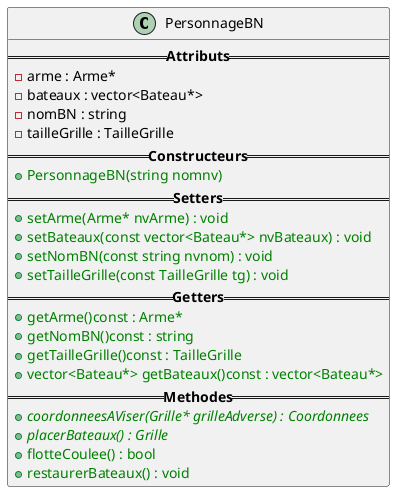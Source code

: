 @startuml
class PersonnageBN{
    ==<b>Attributs</b>==
        -arme : Arme*
        -bateaux : vector<Bateau*>
        -nomBN : string
        -tailleGrille : TailleGrille
    ==<b>Constructeurs</b>==
        +<color:green>PersonnageBN(string nomnv)</color>
    ==<b>Setters</b>==
        +<color:green>setArme(Arme* nvArme) : void</color>
        +<color:green>setBateaux(const vector<Bateau*> nvBateaux) : void</color>
        +<color:green>setNomBN(const string nvnom) : void</color>
        +<color:green>setTailleGrille(const TailleGrille tg) : void</color>
    ==<b>Getters</b>==
        +<color:green>getArme()const : Arme*</color>
        +<color:green>getNomBN()const : string</color>
        +<color:green>getTailleGrille()const : TailleGrille</color>
        +<color:green>vector<Bateau*> getBateaux()const : vector<Bateau*></color>
    ==<b>Methodes</b>==
        +<color:green>{abstract}coordonneesAViser(Grille* grilleAdverse) : Coordonnees</color>
        +<color:green>{abstract}placerBateaux() : Grille</color>
        +<color:green>flotteCoulee() : bool</color>
        +<color:green>restaurerBateaux() : void</color>
}
@enduml
'c93bf6fecaeb02b3510806268ee62b8a  src/PersonnageBN.hpp
'f93cd8952e6fd773a03ef4ee4e253b3b  src/PersonnageBN.cpp
